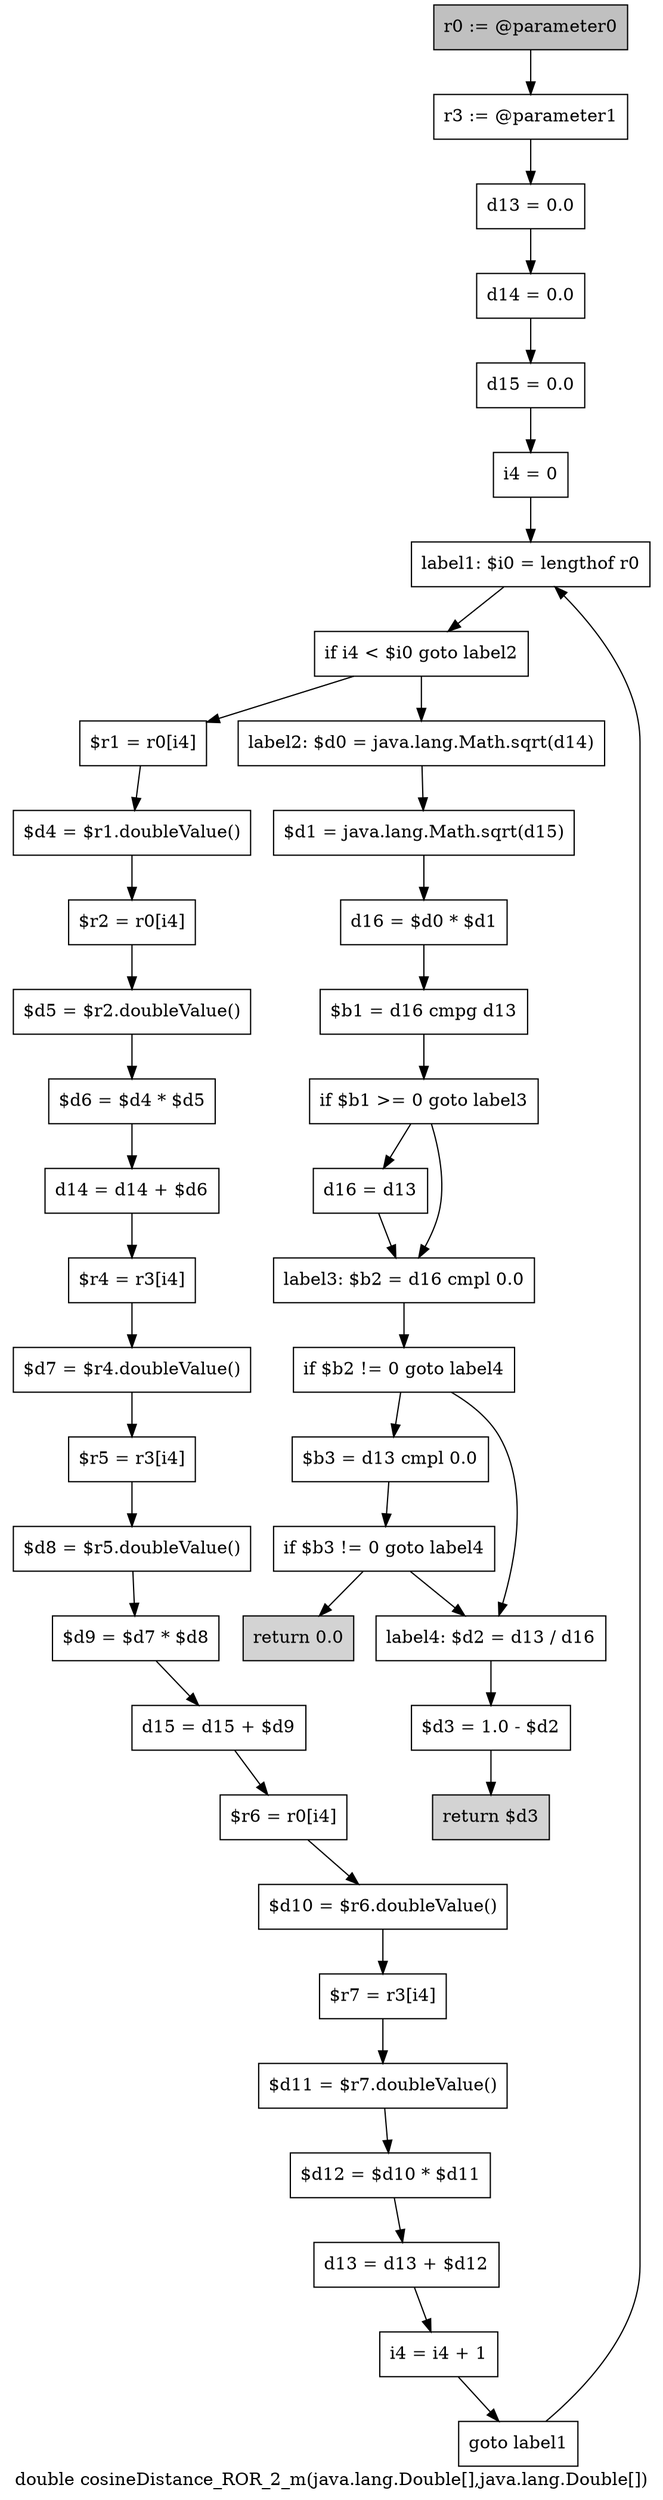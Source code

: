 digraph "double cosineDistance_ROR_2_m(java.lang.Double[],java.lang.Double[])" {
    label="double cosineDistance_ROR_2_m(java.lang.Double[],java.lang.Double[])";
    node [shape=box];
    "0" [style=filled,fillcolor=gray,label="r0 := @parameter0",];
    "1" [label="r3 := @parameter1",];
    "0"->"1";
    "2" [label="d13 = 0.0",];
    "1"->"2";
    "3" [label="d14 = 0.0",];
    "2"->"3";
    "4" [label="d15 = 0.0",];
    "3"->"4";
    "5" [label="i4 = 0",];
    "4"->"5";
    "6" [label="label1: $i0 = lengthof r0",];
    "5"->"6";
    "7" [label="if i4 < $i0 goto label2",];
    "6"->"7";
    "8" [label="$r1 = r0[i4]",];
    "7"->"8";
    "28" [label="label2: $d0 = java.lang.Math.sqrt(d14)",];
    "7"->"28";
    "9" [label="$d4 = $r1.doubleValue()",];
    "8"->"9";
    "10" [label="$r2 = r0[i4]",];
    "9"->"10";
    "11" [label="$d5 = $r2.doubleValue()",];
    "10"->"11";
    "12" [label="$d6 = $d4 * $d5",];
    "11"->"12";
    "13" [label="d14 = d14 + $d6",];
    "12"->"13";
    "14" [label="$r4 = r3[i4]",];
    "13"->"14";
    "15" [label="$d7 = $r4.doubleValue()",];
    "14"->"15";
    "16" [label="$r5 = r3[i4]",];
    "15"->"16";
    "17" [label="$d8 = $r5.doubleValue()",];
    "16"->"17";
    "18" [label="$d9 = $d7 * $d8",];
    "17"->"18";
    "19" [label="d15 = d15 + $d9",];
    "18"->"19";
    "20" [label="$r6 = r0[i4]",];
    "19"->"20";
    "21" [label="$d10 = $r6.doubleValue()",];
    "20"->"21";
    "22" [label="$r7 = r3[i4]",];
    "21"->"22";
    "23" [label="$d11 = $r7.doubleValue()",];
    "22"->"23";
    "24" [label="$d12 = $d10 * $d11",];
    "23"->"24";
    "25" [label="d13 = d13 + $d12",];
    "24"->"25";
    "26" [label="i4 = i4 + 1",];
    "25"->"26";
    "27" [label="goto label1",];
    "26"->"27";
    "27"->"6";
    "29" [label="$d1 = java.lang.Math.sqrt(d15)",];
    "28"->"29";
    "30" [label="d16 = $d0 * $d1",];
    "29"->"30";
    "31" [label="$b1 = d16 cmpg d13",];
    "30"->"31";
    "32" [label="if $b1 >= 0 goto label3",];
    "31"->"32";
    "33" [label="d16 = d13",];
    "32"->"33";
    "34" [label="label3: $b2 = d16 cmpl 0.0",];
    "32"->"34";
    "33"->"34";
    "35" [label="if $b2 != 0 goto label4",];
    "34"->"35";
    "36" [label="$b3 = d13 cmpl 0.0",];
    "35"->"36";
    "39" [label="label4: $d2 = d13 / d16",];
    "35"->"39";
    "37" [label="if $b3 != 0 goto label4",];
    "36"->"37";
    "38" [style=filled,fillcolor=lightgray,label="return 0.0",];
    "37"->"38";
    "37"->"39";
    "40" [label="$d3 = 1.0 - $d2",];
    "39"->"40";
    "41" [style=filled,fillcolor=lightgray,label="return $d3",];
    "40"->"41";
}
